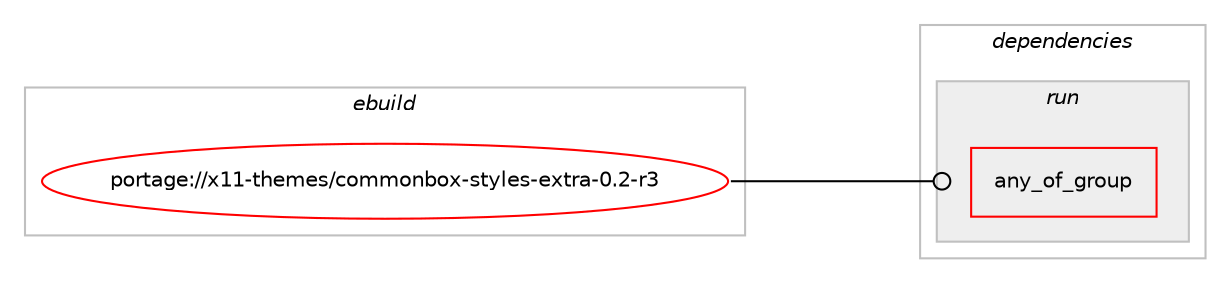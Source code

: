 digraph prolog {

# *************
# Graph options
# *************

newrank=true;
concentrate=true;
compound=true;
graph [rankdir=LR,fontname=Helvetica,fontsize=10,ranksep=1.5];#, ranksep=2.5, nodesep=0.2];
edge  [arrowhead=vee];
node  [fontname=Helvetica,fontsize=10];

# **********
# The ebuild
# **********

subgraph cluster_leftcol {
color=gray;
rank=same;
label=<<i>ebuild</i>>;
id [label="portage://x11-themes/commonbox-styles-extra-0.2-r3", color=red, width=4, href="../x11-themes/commonbox-styles-extra-0.2-r3.svg"];
}

# ****************
# The dependencies
# ****************

subgraph cluster_midcol {
color=gray;
label=<<i>dependencies</i>>;
subgraph cluster_compile {
fillcolor="#eeeeee";
style=filled;
label=<<i>compile</i>>;
}
subgraph cluster_compileandrun {
fillcolor="#eeeeee";
style=filled;
label=<<i>compile and run</i>>;
}
subgraph cluster_run {
fillcolor="#eeeeee";
style=filled;
label=<<i>run</i>>;
subgraph any3122 {
dependency231424 [label=<<TABLE BORDER="0" CELLBORDER="1" CELLSPACING="0" CELLPADDING="4"><TR><TD CELLPADDING="10">any_of_group</TD></TR></TABLE>>, shape=none, color=red];# *** BEGIN UNKNOWN DEPENDENCY TYPE (TODO) ***
# dependency231424 -> package_dependency(portage://x11-themes/commonbox-styles-extra-0.2-r3,run,no,x11-wm,fluxbox,none,[,,],[],[])
# *** END UNKNOWN DEPENDENCY TYPE (TODO) ***

# *** BEGIN UNKNOWN DEPENDENCY TYPE (TODO) ***
# dependency231424 -> package_dependency(portage://x11-themes/commonbox-styles-extra-0.2-r3,run,no,x11-wm,blackbox,none,[,,],[],[])
# *** END UNKNOWN DEPENDENCY TYPE (TODO) ***

# *** BEGIN UNKNOWN DEPENDENCY TYPE (TODO) ***
# dependency231424 -> package_dependency(portage://x11-themes/commonbox-styles-extra-0.2-r3,run,no,x11-wm,openbox,none,[,,],[],[])
# *** END UNKNOWN DEPENDENCY TYPE (TODO) ***

}
id:e -> dependency231424:w [weight=20,style="solid",arrowhead="odot"];
# *** BEGIN UNKNOWN DEPENDENCY TYPE (TODO) ***
# id -> package_dependency(portage://x11-themes/commonbox-styles-extra-0.2-r3,run,no,media-gfx,xv,none,[,,],[],[])
# *** END UNKNOWN DEPENDENCY TYPE (TODO) ***

}
}

# **************
# The candidates
# **************

subgraph cluster_choices {
rank=same;
color=gray;
label=<<i>candidates</i>>;

}

}
